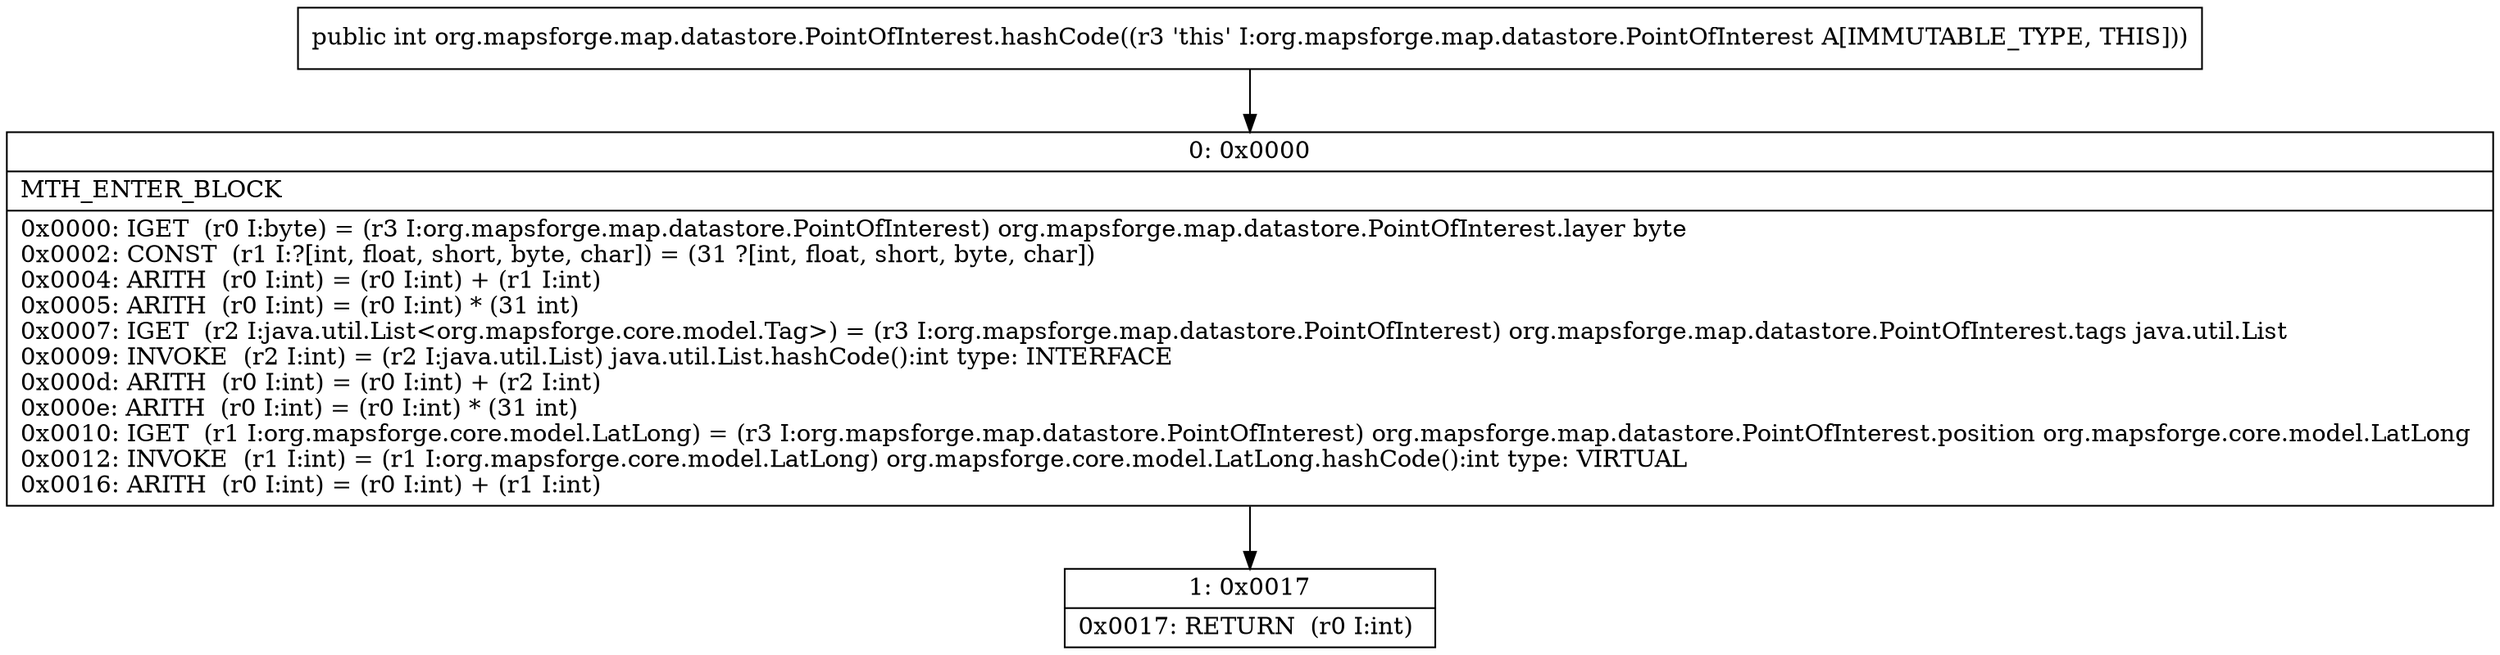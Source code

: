 digraph "CFG fororg.mapsforge.map.datastore.PointOfInterest.hashCode()I" {
Node_0 [shape=record,label="{0\:\ 0x0000|MTH_ENTER_BLOCK\l|0x0000: IGET  (r0 I:byte) = (r3 I:org.mapsforge.map.datastore.PointOfInterest) org.mapsforge.map.datastore.PointOfInterest.layer byte \l0x0002: CONST  (r1 I:?[int, float, short, byte, char]) = (31 ?[int, float, short, byte, char]) \l0x0004: ARITH  (r0 I:int) = (r0 I:int) + (r1 I:int) \l0x0005: ARITH  (r0 I:int) = (r0 I:int) * (31 int) \l0x0007: IGET  (r2 I:java.util.List\<org.mapsforge.core.model.Tag\>) = (r3 I:org.mapsforge.map.datastore.PointOfInterest) org.mapsforge.map.datastore.PointOfInterest.tags java.util.List \l0x0009: INVOKE  (r2 I:int) = (r2 I:java.util.List) java.util.List.hashCode():int type: INTERFACE \l0x000d: ARITH  (r0 I:int) = (r0 I:int) + (r2 I:int) \l0x000e: ARITH  (r0 I:int) = (r0 I:int) * (31 int) \l0x0010: IGET  (r1 I:org.mapsforge.core.model.LatLong) = (r3 I:org.mapsforge.map.datastore.PointOfInterest) org.mapsforge.map.datastore.PointOfInterest.position org.mapsforge.core.model.LatLong \l0x0012: INVOKE  (r1 I:int) = (r1 I:org.mapsforge.core.model.LatLong) org.mapsforge.core.model.LatLong.hashCode():int type: VIRTUAL \l0x0016: ARITH  (r0 I:int) = (r0 I:int) + (r1 I:int) \l}"];
Node_1 [shape=record,label="{1\:\ 0x0017|0x0017: RETURN  (r0 I:int) \l}"];
MethodNode[shape=record,label="{public int org.mapsforge.map.datastore.PointOfInterest.hashCode((r3 'this' I:org.mapsforge.map.datastore.PointOfInterest A[IMMUTABLE_TYPE, THIS])) }"];
MethodNode -> Node_0;
Node_0 -> Node_1;
}


